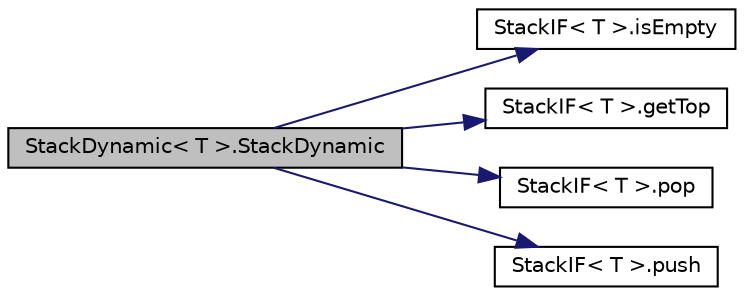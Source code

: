 digraph G
{
  edge [fontname="Helvetica",fontsize="10",labelfontname="Helvetica",labelfontsize="10"];
  node [fontname="Helvetica",fontsize="10",shape=record];
  rankdir="LR";
  Node1 [label="StackDynamic\< T \>.StackDynamic",height=0.2,width=0.4,color="black", fillcolor="grey75", style="filled" fontcolor="black"];
  Node1 -> Node2 [color="midnightblue",fontsize="10",style="solid",fontname="Helvetica"];
  Node2 [label="StackIF\< T \>.isEmpty",height=0.2,width=0.4,color="black", fillcolor="white", style="filled",URL="$d0/ddc/interfaceStackIF_3_01T_01_4.html#afcccc68acffebc6d802460ac08206857"];
  Node1 -> Node3 [color="midnightblue",fontsize="10",style="solid",fontname="Helvetica"];
  Node3 [label="StackIF\< T \>.getTop",height=0.2,width=0.4,color="black", fillcolor="white", style="filled",URL="$d0/ddc/interfaceStackIF_3_01T_01_4.html#a7b36942942b7c7868abd0459e895b31e"];
  Node1 -> Node4 [color="midnightblue",fontsize="10",style="solid",fontname="Helvetica"];
  Node4 [label="StackIF\< T \>.pop",height=0.2,width=0.4,color="black", fillcolor="white", style="filled",URL="$d0/ddc/interfaceStackIF_3_01T_01_4.html#ab8531c7a80fd0f7a12759156c00a1408"];
  Node1 -> Node5 [color="midnightblue",fontsize="10",style="solid",fontname="Helvetica"];
  Node5 [label="StackIF\< T \>.push",height=0.2,width=0.4,color="black", fillcolor="white", style="filled",URL="$d0/ddc/interfaceStackIF_3_01T_01_4.html#ae8410eaa91cc4c54a11f95e6c65d655b"];
}
